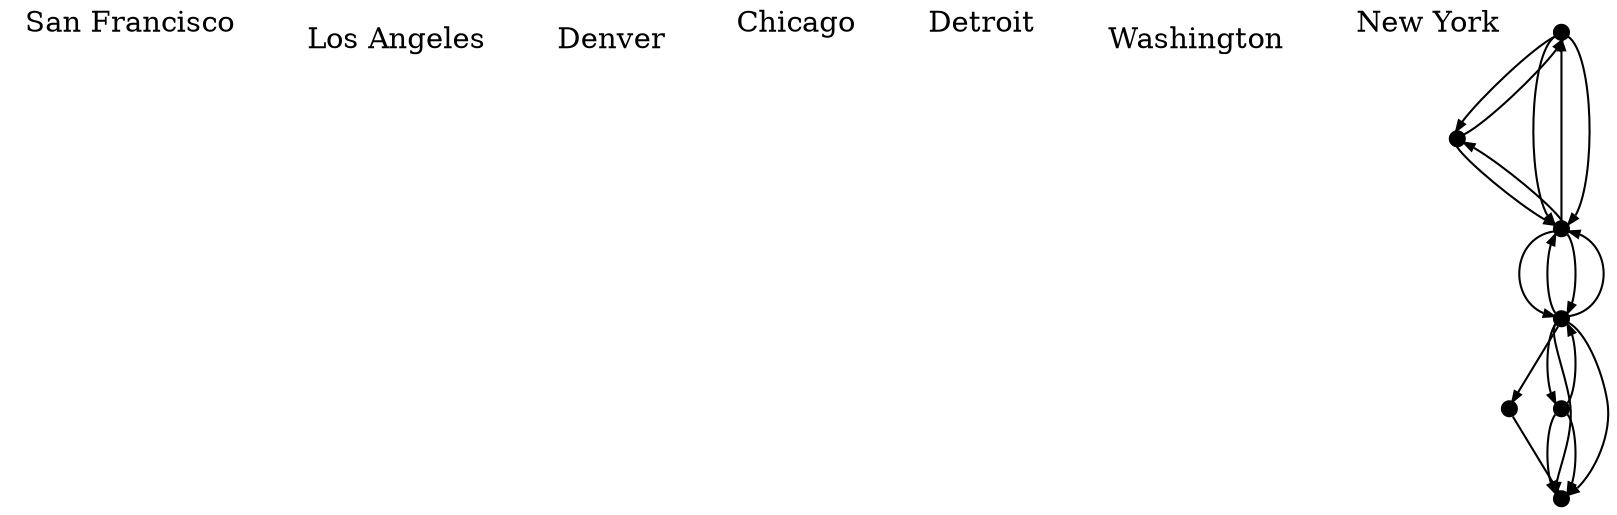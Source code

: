 /* Trang 538 */
/* Hinh 5 */

digraph G {
    node [shape=plaintext,width=.1,height=.1,fixedsize=false,fillcolor="black"];
    "San Francisco" [pos="0,.2!", labelloc="t"];
    "Los Angeles" [pos="1,-1.2!", labelloc="b"];
    "Denver" [pos="2,0.7!", labelloc="b"];
    "Chicago" [pos="4,0.1!", labelloc="t"];
    "Detroit" [pos="5,1.7!", labelloc="t"];
    "Washington" [pos="6,-.7!", labelloc="b"];
    "New York" [pos="7,1.2!", labelloc="t"];
    
    node [shape=point,width=.1,height=.1,fixedsize=true,fillcolor="black",fontsize="1"];
    
    edge [arrowsize=0.5];
    
    "San Francisco__" [pos="0,0!", labelloc="t", fontcolor="white"];
    "Los Angeles__" [pos="1,-1!", labelloc="b", fontcolor="white"];
    "Denver__" [pos="2,0.3!", labelloc="b", fontcolor="white"];
    "Chicago__" [pos="4,0.5!", labelloc="t", fontcolor="white"];
    "Detroit__" [pos="5,1.5!", labelloc="t", fontcolor="white"];
    "Washington__" [pos="6,-.5!", labelloc="b", fontcolor="white"];
    "New York__" [pos="7,1!", labelloc="t", fontcolor="white"];
    
    "San Francisco__" -> "Los Angeles__" -> "San Francisco__";
    "San Francisco__" -> "Denver__" -> "San Francisco__" -> "Denver__";
    
    "Los Angeles__" -> "Denver__" -> "Los Angeles__";
    
    "Denver__" -> "Chicago__" -> "Denver__" -> "Chicago__" -> "Denver__";
    
    "Chicago__" -> "Detroit__";
    "Chicago__" -> "New York__";
    "Chicago__" -> "New York__";
    "Chicago__" -> "Washington__" -> "Chicago__";
    
    "Detroit__" -> "New York__";
    
    "Washington__" -> "New York__";
    "Washington__" -> "New York__";
}